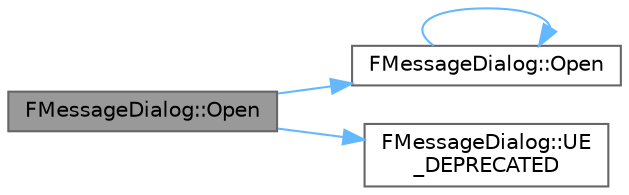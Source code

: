 digraph "FMessageDialog::Open"
{
 // INTERACTIVE_SVG=YES
 // LATEX_PDF_SIZE
  bgcolor="transparent";
  edge [fontname=Helvetica,fontsize=10,labelfontname=Helvetica,labelfontsize=10];
  node [fontname=Helvetica,fontsize=10,shape=box,height=0.2,width=0.4];
  rankdir="LR";
  Node1 [id="Node000001",label="FMessageDialog::Open",height=0.2,width=0.4,color="gray40", fillcolor="grey60", style="filled", fontcolor="black",tooltip=" "];
  Node1 -> Node2 [id="edge1_Node000001_Node000002",color="steelblue1",style="solid",tooltip=" "];
  Node2 [id="Node000002",label="FMessageDialog::Open",height=0.2,width=0.4,color="grey40", fillcolor="white", style="filled",URL="$d6/d93/structFMessageDialog.html#a9772c815d18867ec48e1d0e179e9f658",tooltip="Open a modal message box dialog."];
  Node2 -> Node2 [id="edge2_Node000002_Node000002",color="steelblue1",style="solid",tooltip=" "];
  Node1 -> Node3 [id="edge3_Node000001_Node000003",color="steelblue1",style="solid",tooltip=" "];
  Node3 [id="Node000003",label="FMessageDialog::UE\l_DEPRECATED",height=0.2,width=0.4,color="grey40", fillcolor="white", style="filled",URL="$d6/d93/structFMessageDialog.html#aec006e506c963c62841ffa36125c4c52",tooltip=" "];
}
